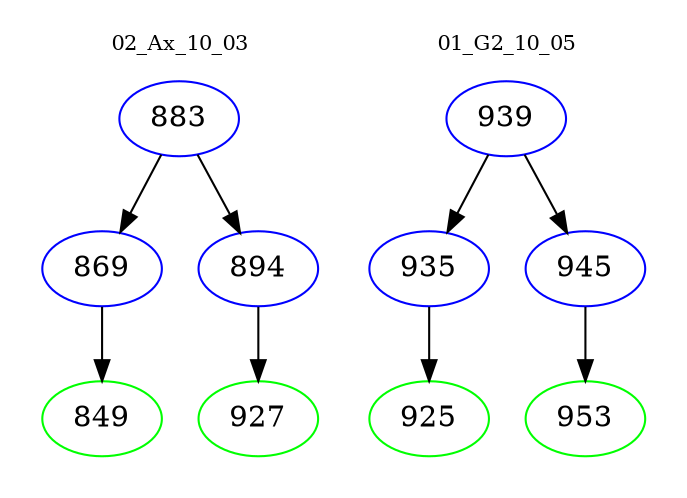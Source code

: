 digraph{
subgraph cluster_0 {
color = white
label = "02_Ax_10_03";
fontsize=10;
T0_883 [label="883", color="blue"]
T0_883 -> T0_869 [color="black"]
T0_869 [label="869", color="blue"]
T0_869 -> T0_849 [color="black"]
T0_849 [label="849", color="green"]
T0_883 -> T0_894 [color="black"]
T0_894 [label="894", color="blue"]
T0_894 -> T0_927 [color="black"]
T0_927 [label="927", color="green"]
}
subgraph cluster_1 {
color = white
label = "01_G2_10_05";
fontsize=10;
T1_939 [label="939", color="blue"]
T1_939 -> T1_935 [color="black"]
T1_935 [label="935", color="blue"]
T1_935 -> T1_925 [color="black"]
T1_925 [label="925", color="green"]
T1_939 -> T1_945 [color="black"]
T1_945 [label="945", color="blue"]
T1_945 -> T1_953 [color="black"]
T1_953 [label="953", color="green"]
}
}
